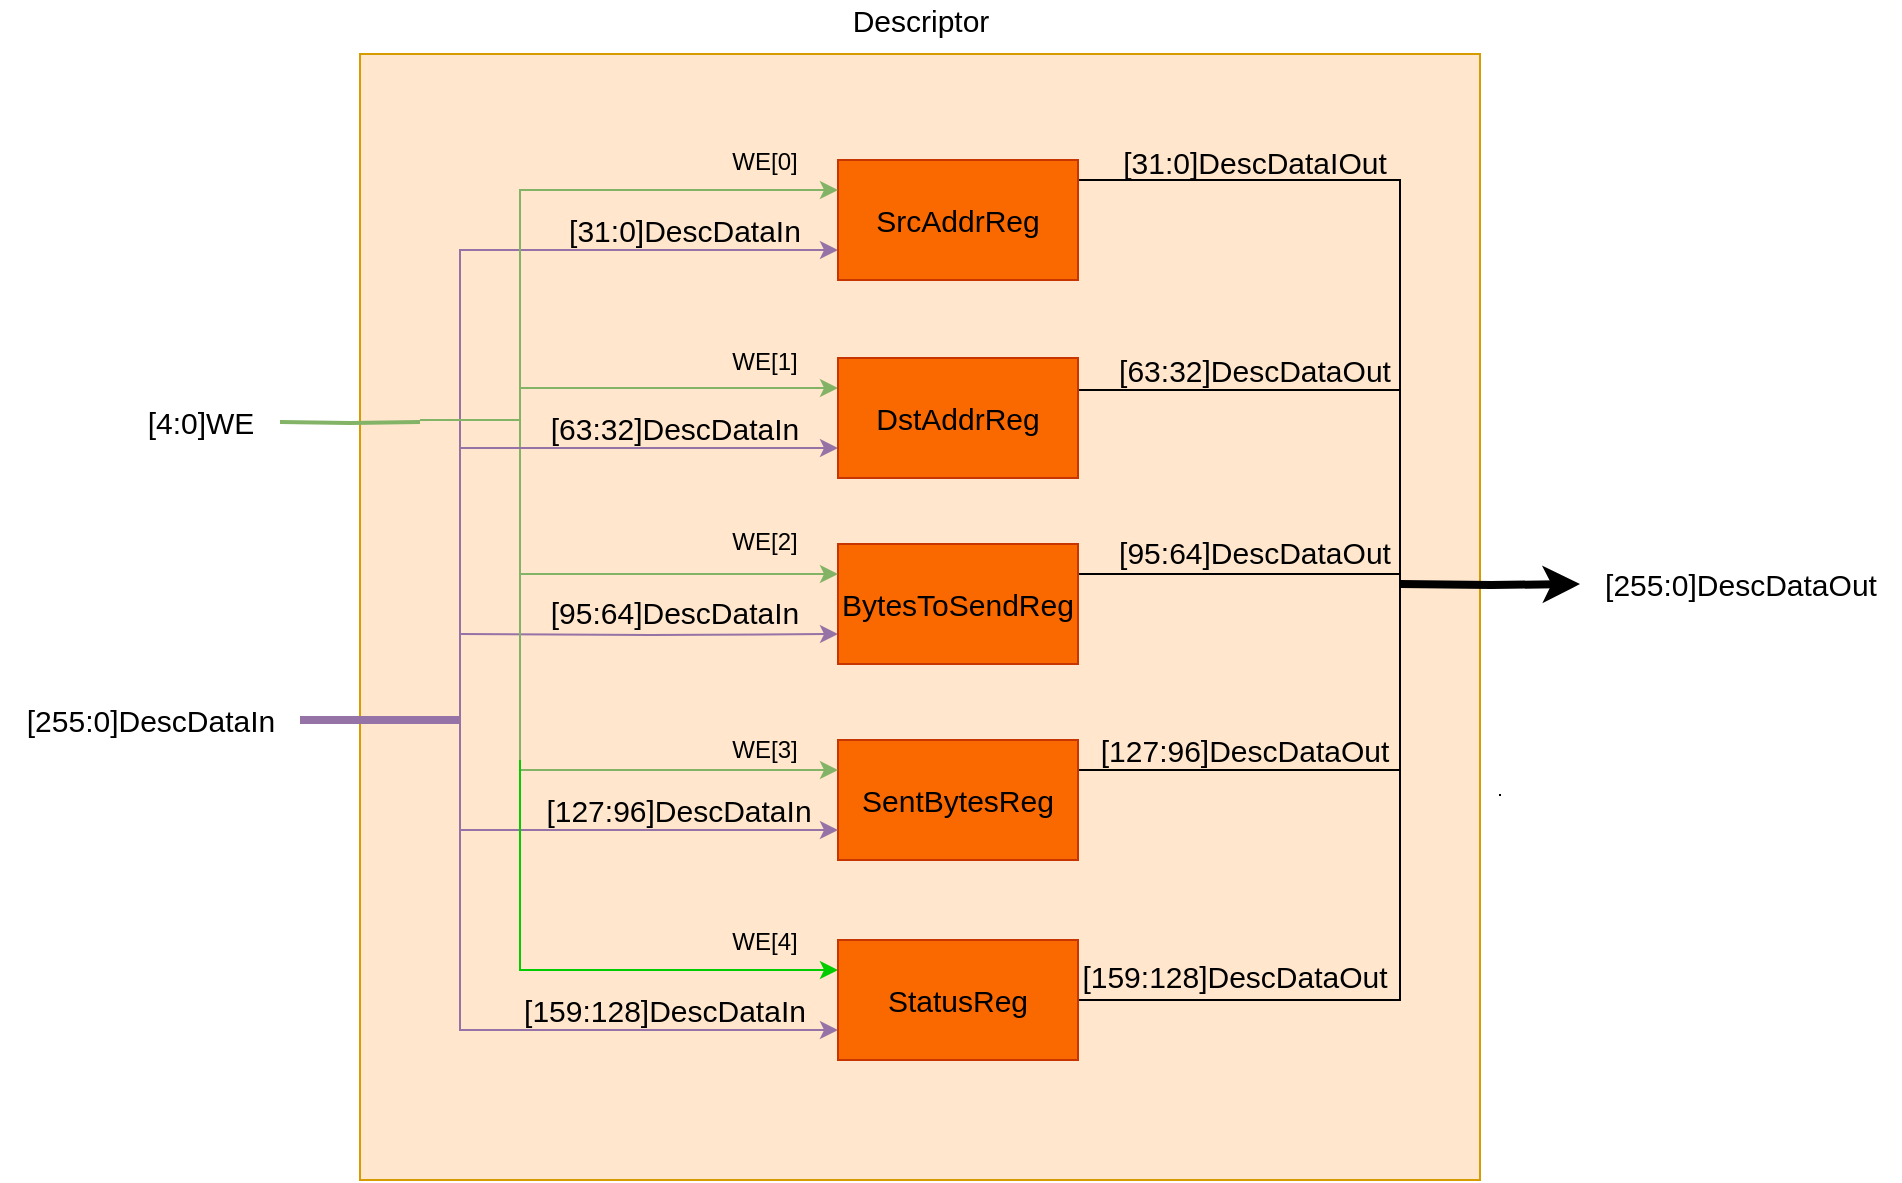 <mxfile version="20.2.5" type="device"><diagram id="ju0e1d7ojQE5wWnMmr8I" name="Page-1"><mxGraphModel dx="2554" dy="949" grid="1" gridSize="10" guides="1" tooltips="1" connect="1" arrows="1" fold="1" page="1" pageScale="1" pageWidth="827" pageHeight="1169" math="0" shadow="0"><root><mxCell id="0"/><mxCell id="1" parent="0"/><mxCell id="kySe_BjjY2lRiIn_t0Bj-19" style="edgeStyle=orthogonalEdgeStyle;rounded=0;orthogonalLoop=1;jettySize=auto;html=1;exitX=0;exitY=0;exitDx=0;exitDy=0;entryX=0;entryY=0.25;entryDx=0;entryDy=0;fontSize=15;endArrow=none;endFill=0;" parent="1" source="kySe_BjjY2lRiIn_t0Bj-1" edge="1"><mxGeometry relative="1" as="geometry"><Array as="points"><mxPoint x="150" y="170"/><mxPoint x="230" y="170"/><mxPoint x="230" y="205"/></Array><mxPoint x="349" y="205" as="targetPoint"/></mxGeometry></mxCell><mxCell id="kySe_BjjY2lRiIn_t0Bj-1" value="" style="rounded=0;whiteSpace=wrap;html=1;fillColor=#ffe6cc;strokeColor=#d79b00;" parent="1" vertex="1"><mxGeometry x="110" y="107" width="560" height="563" as="geometry"/></mxCell><mxCell id="kySe_BjjY2lRiIn_t0Bj-2" value="&lt;font style=&quot;font-size: 15px&quot;&gt;Descriptor&lt;/font&gt;" style="text;html=1;align=center;verticalAlign=middle;resizable=0;points=[];autosize=1;strokeColor=none;fillColor=none;" parent="1" vertex="1"><mxGeometry x="350" y="80" width="80" height="20" as="geometry"/></mxCell><mxCell id="uNVbDu8NS00YlIagcx1Y-1" style="edgeStyle=orthogonalEdgeStyle;rounded=0;orthogonalLoop=1;jettySize=auto;html=1;exitX=1;exitY=0.25;exitDx=0;exitDy=0;endArrow=none;endFill=0;" parent="1" source="uNVbDu8NS00YlIagcx1Y-26" edge="1"><mxGeometry relative="1" as="geometry"><mxPoint x="630" y="280" as="targetPoint"/><mxPoint x="469" y="205" as="sourcePoint"/><Array as="points"><mxPoint x="469" y="170"/><mxPoint x="630" y="170"/></Array></mxGeometry></mxCell><mxCell id="uNVbDu8NS00YlIagcx1Y-2" style="edgeStyle=orthogonalEdgeStyle;rounded=0;orthogonalLoop=1;jettySize=auto;html=1;exitX=1;exitY=0.25;exitDx=0;exitDy=0;endArrow=none;endFill=0;" parent="1" edge="1"><mxGeometry relative="1" as="geometry"><mxPoint x="630" y="330" as="targetPoint"/><mxPoint x="469" y="275" as="sourcePoint"/><Array as="points"><mxPoint x="630" y="275"/><mxPoint x="630" y="320"/></Array></mxGeometry></mxCell><mxCell id="uNVbDu8NS00YlIagcx1Y-3" style="edgeStyle=orthogonalEdgeStyle;rounded=0;orthogonalLoop=1;jettySize=auto;html=1;exitX=1;exitY=0.25;exitDx=0;exitDy=0;endArrow=none;endFill=0;" parent="1" source="kySe_BjjY2lRiIn_t0Bj-5" edge="1"><mxGeometry relative="1" as="geometry"><mxPoint x="630" y="310" as="targetPoint"/><Array as="points"><mxPoint x="630" y="367"/></Array></mxGeometry></mxCell><mxCell id="K-WuParg0IYxGqL2u1y5-22" style="edgeStyle=orthogonalEdgeStyle;rounded=0;orthogonalLoop=1;jettySize=auto;html=1;exitX=0;exitY=0.75;exitDx=0;exitDy=0;startArrow=none;startFill=0;endArrow=classic;endFill=1;strokeColor=#9673a6;strokeWidth=1;entryX=0;entryY=0.75;entryDx=0;entryDy=0;fillColor=#e1d5e7;" edge="1" parent="1" target="kySe_BjjY2lRiIn_t0Bj-5"><mxGeometry relative="1" as="geometry"><mxPoint x="160" y="397" as="sourcePoint"/></mxGeometry></mxCell><mxCell id="kySe_BjjY2lRiIn_t0Bj-5" value="BytesToSendReg" style="rounded=0;whiteSpace=wrap;html=1;fontSize=15;fillColor=#fa6800;fontColor=#000000;strokeColor=#C73500;" parent="1" vertex="1"><mxGeometry x="349" y="352" width="120" height="60" as="geometry"/></mxCell><mxCell id="uNVbDu8NS00YlIagcx1Y-4" style="edgeStyle=orthogonalEdgeStyle;rounded=0;orthogonalLoop=1;jettySize=auto;html=1;startArrow=none;startFill=1;endArrow=none;endFill=0;" parent="1" edge="1"><mxGeometry relative="1" as="geometry"><mxPoint x="680" y="477" as="targetPoint"/><mxPoint x="680" y="478" as="sourcePoint"/><Array as="points"><mxPoint x="680" y="477"/></Array></mxGeometry></mxCell><mxCell id="9qAQNfw4xPBkWBZW2QL5-20" style="edgeStyle=orthogonalEdgeStyle;rounded=0;orthogonalLoop=1;jettySize=auto;html=1;exitX=1;exitY=0.25;exitDx=0;exitDy=0;fontSize=15;startArrow=none;startFill=0;endArrow=none;endFill=0;strokeColor=#000000;" parent="1" source="kySe_BjjY2lRiIn_t0Bj-6" edge="1"><mxGeometry relative="1" as="geometry"><mxPoint x="630" y="320" as="targetPoint"/><Array as="points"><mxPoint x="630" y="465"/><mxPoint x="630" y="320"/></Array></mxGeometry></mxCell><mxCell id="kySe_BjjY2lRiIn_t0Bj-6" value="SentBytesReg" style="rounded=0;whiteSpace=wrap;html=1;fontSize=15;fillColor=#fa6800;fontColor=#000000;strokeColor=#C73500;" parent="1" vertex="1"><mxGeometry x="349" y="450" width="120" height="60" as="geometry"/></mxCell><mxCell id="kySe_BjjY2lRiIn_t0Bj-8" value="[4:0]WE" style="text;html=1;align=center;verticalAlign=middle;resizable=0;points=[];autosize=1;strokeColor=none;fillColor=none;fontSize=15;" parent="1" vertex="1"><mxGeometry x="-10" y="276" width="80" height="30" as="geometry"/></mxCell><mxCell id="K-WuParg0IYxGqL2u1y5-6" style="edgeStyle=orthogonalEdgeStyle;rounded=0;orthogonalLoop=1;jettySize=auto;html=1;strokeColor=#9673a6;strokeWidth=1;entryX=0;entryY=0.75;entryDx=0;entryDy=0;fillColor=#e1d5e7;" edge="1" parent="1" target="uNVbDu8NS00YlIagcx1Y-26"><mxGeometry relative="1" as="geometry"><mxPoint x="160" y="450" as="sourcePoint"/><Array as="points"><mxPoint x="160" y="440"/><mxPoint x="160" y="205"/></Array></mxGeometry></mxCell><mxCell id="uNVbDu8NS00YlIagcx1Y-26" value="SrcAddrReg" style="rounded=0;whiteSpace=wrap;html=1;fontSize=15;fillColor=#fa6800;fontColor=#000000;strokeColor=#C73500;" parent="1" vertex="1"><mxGeometry x="349" y="160" width="120" height="60" as="geometry"/></mxCell><mxCell id="9qAQNfw4xPBkWBZW2QL5-4" style="edgeStyle=orthogonalEdgeStyle;rounded=0;orthogonalLoop=1;jettySize=auto;html=1;exitX=0;exitY=0.5;exitDx=0;exitDy=0;startArrow=none;startFill=0;endArrow=none;endFill=0;strokeColor=#82b366;fillColor=#d5e8d4;strokeWidth=2;" parent="1" edge="1" target="kySe_BjjY2lRiIn_t0Bj-8"><mxGeometry relative="1" as="geometry"><mxPoint x="70" y="291" as="targetPoint"/><mxPoint x="140" y="291" as="sourcePoint"/></mxGeometry></mxCell><mxCell id="9qAQNfw4xPBkWBZW2QL5-6" style="edgeStyle=orthogonalEdgeStyle;rounded=0;orthogonalLoop=1;jettySize=auto;html=1;startArrow=none;startFill=0;endArrow=classic;endFill=1;strokeColor=#82b366;fillColor=#d5e8d4;entryX=0;entryY=0.25;entryDx=0;entryDy=0;" parent="1" target="uNVbDu8NS00YlIagcx1Y-26" edge="1"><mxGeometry relative="1" as="geometry"><mxPoint x="314" y="160" as="targetPoint"/><Array as="points"><mxPoint x="190" y="290"/><mxPoint x="190" y="175"/></Array><mxPoint x="140" y="290" as="sourcePoint"/></mxGeometry></mxCell><mxCell id="9qAQNfw4xPBkWBZW2QL5-7" style="edgeStyle=orthogonalEdgeStyle;rounded=0;orthogonalLoop=1;jettySize=auto;html=1;startArrow=none;startFill=0;endArrow=classic;endFill=1;strokeColor=#82b366;fillColor=#d5e8d4;entryX=0;entryY=0.25;entryDx=0;entryDy=0;" parent="1" target="9qAQNfw4xPBkWBZW2QL5-11" edge="1"><mxGeometry relative="1" as="geometry"><mxPoint x="314" y="259" as="targetPoint"/><Array as="points"><mxPoint x="190" y="274"/></Array><mxPoint x="190" y="290" as="sourcePoint"/></mxGeometry></mxCell><mxCell id="9qAQNfw4xPBkWBZW2QL5-8" style="edgeStyle=orthogonalEdgeStyle;rounded=0;orthogonalLoop=1;jettySize=auto;html=1;startArrow=none;startFill=0;endArrow=classic;endFill=1;strokeColor=#82b366;fillColor=#d5e8d4;entryX=0;entryY=0.25;entryDx=0;entryDy=0;" parent="1" target="kySe_BjjY2lRiIn_t0Bj-5" edge="1"><mxGeometry relative="1" as="geometry"><mxPoint x="314" y="351" as="targetPoint"/><Array as="points"><mxPoint x="190" y="290"/><mxPoint x="190" y="367"/></Array><mxPoint x="140" y="290" as="sourcePoint"/></mxGeometry></mxCell><mxCell id="9qAQNfw4xPBkWBZW2QL5-9" style="edgeStyle=orthogonalEdgeStyle;rounded=0;orthogonalLoop=1;jettySize=auto;html=1;startArrow=none;startFill=0;endArrow=classic;endFill=1;strokeColor=#82b366;fillColor=#d5e8d4;entryX=0;entryY=0.25;entryDx=0;entryDy=0;" parent="1" target="kySe_BjjY2lRiIn_t0Bj-6" edge="1"><mxGeometry relative="1" as="geometry"><mxPoint x="315.18" y="453.74" as="targetPoint"/><Array as="points"><mxPoint x="190" y="290"/><mxPoint x="190" y="465"/></Array><mxPoint x="140" y="290" as="sourcePoint"/></mxGeometry></mxCell><mxCell id="9qAQNfw4xPBkWBZW2QL5-12" style="edgeStyle=orthogonalEdgeStyle;rounded=0;orthogonalLoop=1;jettySize=auto;html=1;startArrow=none;startFill=0;endArrow=none;endFill=0;strokeColor=#9673a6;fillColor=#e1d5e7;strokeWidth=4;" parent="1" edge="1" target="9qAQNfw4xPBkWBZW2QL5-89"><mxGeometry relative="1" as="geometry"><mxPoint x="60" y="439" as="targetPoint"/><mxPoint x="140" y="440" as="sourcePoint"/><Array as="points"><mxPoint x="160" y="440"/><mxPoint x="160" y="440"/></Array></mxGeometry></mxCell><mxCell id="9qAQNfw4xPBkWBZW2QL5-13" style="edgeStyle=orthogonalEdgeStyle;rounded=0;orthogonalLoop=1;jettySize=auto;html=1;startArrow=classic;startFill=1;endArrow=none;endFill=0;strokeColor=#9673a6;fillColor=#e1d5e7;exitX=0;exitY=0.75;exitDx=0;exitDy=0;" parent="1" source="9qAQNfw4xPBkWBZW2QL5-11" edge="1"><mxGeometry relative="1" as="geometry"><mxPoint x="160" y="440" as="targetPoint"/><mxPoint x="315.52" y="305.56" as="sourcePoint"/><Array as="points"><mxPoint x="160" y="304"/><mxPoint x="160" y="440"/></Array></mxGeometry></mxCell><mxCell id="9qAQNfw4xPBkWBZW2QL5-11" value="DstAddrReg" style="rounded=0;whiteSpace=wrap;html=1;fontSize=15;fillColor=#fa6800;fontColor=#000000;strokeColor=#C73500;" parent="1" vertex="1"><mxGeometry x="349" y="259" width="120" height="60" as="geometry"/></mxCell><mxCell id="9qAQNfw4xPBkWBZW2QL5-26" style="edgeStyle=orthogonalEdgeStyle;rounded=0;orthogonalLoop=1;jettySize=auto;html=1;exitX=0;exitY=0.75;exitDx=0;exitDy=0;fontSize=15;startArrow=classic;startFill=1;endArrow=none;endFill=0;strokeColor=#9673a6;fillColor=#e1d5e7;" parent="1" source="kySe_BjjY2lRiIn_t0Bj-6" edge="1"><mxGeometry relative="1" as="geometry"><mxPoint x="160" y="440" as="targetPoint"/><mxPoint x="209.393" y="486.893" as="sourcePoint"/><Array as="points"><mxPoint x="160" y="495"/><mxPoint x="160" y="440"/></Array></mxGeometry></mxCell><mxCell id="9qAQNfw4xPBkWBZW2QL5-29" style="edgeStyle=orthogonalEdgeStyle;rounded=0;orthogonalLoop=1;jettySize=auto;html=1;fontSize=15;startArrow=none;startFill=0;endArrow=classic;endFill=1;strokeColor=#000000;strokeWidth=4;" parent="1" edge="1" target="9qAQNfw4xPBkWBZW2QL5-31"><mxGeometry relative="1" as="geometry"><mxPoint x="730" y="372.5" as="targetPoint"/><mxPoint x="630" y="372" as="sourcePoint"/></mxGeometry></mxCell><mxCell id="9qAQNfw4xPBkWBZW2QL5-31" value="[255:0]DescDataOut" style="text;html=1;align=center;verticalAlign=middle;resizable=0;points=[];autosize=1;strokeColor=none;fillColor=none;fontSize=15;" parent="1" vertex="1"><mxGeometry x="720" y="357" width="160" height="30" as="geometry"/></mxCell><mxCell id="9qAQNfw4xPBkWBZW2QL5-89" value="&lt;span style=&quot;font-size: 15px;&quot;&gt;[255:0]DescDataIn&lt;/span&gt;" style="text;html=1;align=center;verticalAlign=middle;resizable=0;points=[];autosize=1;strokeColor=none;fillColor=none;" parent="1" vertex="1"><mxGeometry x="-70" y="425" width="150" height="30" as="geometry"/></mxCell><mxCell id="iKpqsLF4HGMwd7_e1rLZ-1" value="&lt;span style=&quot;font-size: 15px;&quot;&gt;[31:0]DescDataIOut&lt;/span&gt;" style="text;html=1;align=center;verticalAlign=middle;resizable=0;points=[];autosize=1;strokeColor=none;fillColor=none;" parent="1" vertex="1"><mxGeometry x="477" y="146" width="160" height="30" as="geometry"/></mxCell><mxCell id="iKpqsLF4HGMwd7_e1rLZ-6" value="&lt;span style=&quot;font-size: 15px;&quot;&gt;[63:32]DescDataOut&lt;/span&gt;" style="text;html=1;align=center;verticalAlign=middle;resizable=0;points=[];autosize=1;strokeColor=none;fillColor=none;" parent="1" vertex="1"><mxGeometry x="477" y="250" width="160" height="30" as="geometry"/></mxCell><mxCell id="iKpqsLF4HGMwd7_e1rLZ-7" value="&lt;span style=&quot;font-size: 15px;&quot;&gt;[95:64]DescDataOut&lt;/span&gt;" style="text;html=1;align=center;verticalAlign=middle;resizable=0;points=[];autosize=1;strokeColor=none;fillColor=none;" parent="1" vertex="1"><mxGeometry x="477" y="341" width="160" height="30" as="geometry"/></mxCell><mxCell id="K-WuParg0IYxGqL2u1y5-2" style="edgeStyle=orthogonalEdgeStyle;rounded=0;orthogonalLoop=1;jettySize=auto;html=1;entryX=0;entryY=0.25;entryDx=0;entryDy=0;strokeColor=#00CC00;" edge="1" parent="1" target="K-WuParg0IYxGqL2u1y5-1"><mxGeometry relative="1" as="geometry"><mxPoint x="190" y="460" as="sourcePoint"/><Array as="points"><mxPoint x="190" y="460"/><mxPoint x="190" y="565"/></Array></mxGeometry></mxCell><mxCell id="K-WuParg0IYxGqL2u1y5-3" style="edgeStyle=orthogonalEdgeStyle;rounded=0;orthogonalLoop=1;jettySize=auto;html=1;strokeColor=#9673a6;entryX=0;entryY=0.75;entryDx=0;entryDy=0;fillColor=#e1d5e7;" edge="1" parent="1" target="K-WuParg0IYxGqL2u1y5-1"><mxGeometry relative="1" as="geometry"><mxPoint x="160" y="480" as="sourcePoint"/><Array as="points"><mxPoint x="160" y="480"/><mxPoint x="160" y="595"/></Array></mxGeometry></mxCell><mxCell id="K-WuParg0IYxGqL2u1y5-7" style="edgeStyle=orthogonalEdgeStyle;rounded=0;orthogonalLoop=1;jettySize=auto;html=1;exitX=1;exitY=0.5;exitDx=0;exitDy=0;startArrow=none;startFill=0;strokeColor=#000000;strokeWidth=1;endArrow=none;endFill=0;" edge="1" parent="1" source="K-WuParg0IYxGqL2u1y5-1"><mxGeometry relative="1" as="geometry"><mxPoint x="630" y="430" as="targetPoint"/><Array as="points"><mxPoint x="630" y="580"/><mxPoint x="630" y="430"/></Array></mxGeometry></mxCell><mxCell id="K-WuParg0IYxGqL2u1y5-1" value="StatusReg" style="rounded=0;whiteSpace=wrap;html=1;fontSize=15;fillColor=#fa6800;fontColor=#000000;strokeColor=#C73500;" vertex="1" parent="1"><mxGeometry x="349" y="550" width="120" height="60" as="geometry"/></mxCell><mxCell id="K-WuParg0IYxGqL2u1y5-8" value="&lt;span style=&quot;font-size: 15px;&quot;&gt;[127:96]DescDataOut&lt;/span&gt;" style="text;html=1;align=center;verticalAlign=middle;resizable=0;points=[];autosize=1;strokeColor=none;fillColor=none;" vertex="1" parent="1"><mxGeometry x="467" y="440" width="170" height="30" as="geometry"/></mxCell><mxCell id="K-WuParg0IYxGqL2u1y5-9" value="WE[0]" style="text;html=1;align=center;verticalAlign=middle;resizable=0;points=[];autosize=1;strokeColor=none;fillColor=none;" vertex="1" parent="1"><mxGeometry x="282" y="146" width="60" height="30" as="geometry"/></mxCell><mxCell id="K-WuParg0IYxGqL2u1y5-10" value="WE[1]" style="text;html=1;align=center;verticalAlign=middle;resizable=0;points=[];autosize=1;strokeColor=none;fillColor=none;" vertex="1" parent="1"><mxGeometry x="282" y="246" width="60" height="30" as="geometry"/></mxCell><mxCell id="K-WuParg0IYxGqL2u1y5-11" value="WE[2]" style="text;html=1;align=center;verticalAlign=middle;resizable=0;points=[];autosize=1;strokeColor=none;fillColor=none;" vertex="1" parent="1"><mxGeometry x="282" y="336" width="60" height="30" as="geometry"/></mxCell><mxCell id="K-WuParg0IYxGqL2u1y5-12" value="WE[3]" style="text;html=1;align=center;verticalAlign=middle;resizable=0;points=[];autosize=1;strokeColor=none;fillColor=none;" vertex="1" parent="1"><mxGeometry x="282" y="440" width="60" height="30" as="geometry"/></mxCell><mxCell id="K-WuParg0IYxGqL2u1y5-13" value="WE[4]" style="text;html=1;align=center;verticalAlign=middle;resizable=0;points=[];autosize=1;strokeColor=none;fillColor=none;" vertex="1" parent="1"><mxGeometry x="282" y="536" width="60" height="30" as="geometry"/></mxCell><mxCell id="K-WuParg0IYxGqL2u1y5-18" value="&lt;span style=&quot;font-size: 15px;&quot;&gt;[31:0]DescDataIn&lt;/span&gt;" style="text;html=1;align=center;verticalAlign=middle;resizable=0;points=[];autosize=1;strokeColor=none;fillColor=none;" vertex="1" parent="1"><mxGeometry x="202" y="180" width="140" height="30" as="geometry"/></mxCell><mxCell id="K-WuParg0IYxGqL2u1y5-19" value="&lt;span style=&quot;font-size: 15px;&quot;&gt;[63:32]DescDataIn&lt;/span&gt;" style="text;html=1;align=center;verticalAlign=middle;resizable=0;points=[];autosize=1;strokeColor=none;fillColor=none;" vertex="1" parent="1"><mxGeometry x="192" y="279" width="150" height="30" as="geometry"/></mxCell><mxCell id="K-WuParg0IYxGqL2u1y5-20" value="&lt;span style=&quot;font-size: 15px;&quot;&gt;[95:64]DescDataIn&lt;/span&gt;" style="text;html=1;align=center;verticalAlign=middle;resizable=0;points=[];autosize=1;strokeColor=none;fillColor=none;" vertex="1" parent="1"><mxGeometry x="192" y="371" width="150" height="30" as="geometry"/></mxCell><mxCell id="K-WuParg0IYxGqL2u1y5-21" value="&lt;span style=&quot;font-size: 15px;&quot;&gt;[127:96]DescDataIn&lt;/span&gt;" style="text;html=1;align=center;verticalAlign=middle;resizable=0;points=[];autosize=1;strokeColor=none;fillColor=none;" vertex="1" parent="1"><mxGeometry x="189" y="470" width="160" height="30" as="geometry"/></mxCell><mxCell id="K-WuParg0IYxGqL2u1y5-23" value="&lt;span style=&quot;font-size: 15px;&quot;&gt;[159:128]DescDataIn&lt;/span&gt;" style="text;html=1;align=center;verticalAlign=middle;resizable=0;points=[];autosize=1;strokeColor=none;fillColor=none;" vertex="1" parent="1"><mxGeometry x="182" y="570" width="160" height="30" as="geometry"/></mxCell><mxCell id="K-WuParg0IYxGqL2u1y5-25" value="&lt;span style=&quot;font-size: 15px;&quot;&gt;[159:128]DescDataOut&lt;/span&gt;" style="text;html=1;align=center;verticalAlign=middle;resizable=0;points=[];autosize=1;strokeColor=none;fillColor=none;" vertex="1" parent="1"><mxGeometry x="457" y="553" width="180" height="30" as="geometry"/></mxCell></root></mxGraphModel></diagram></mxfile>
